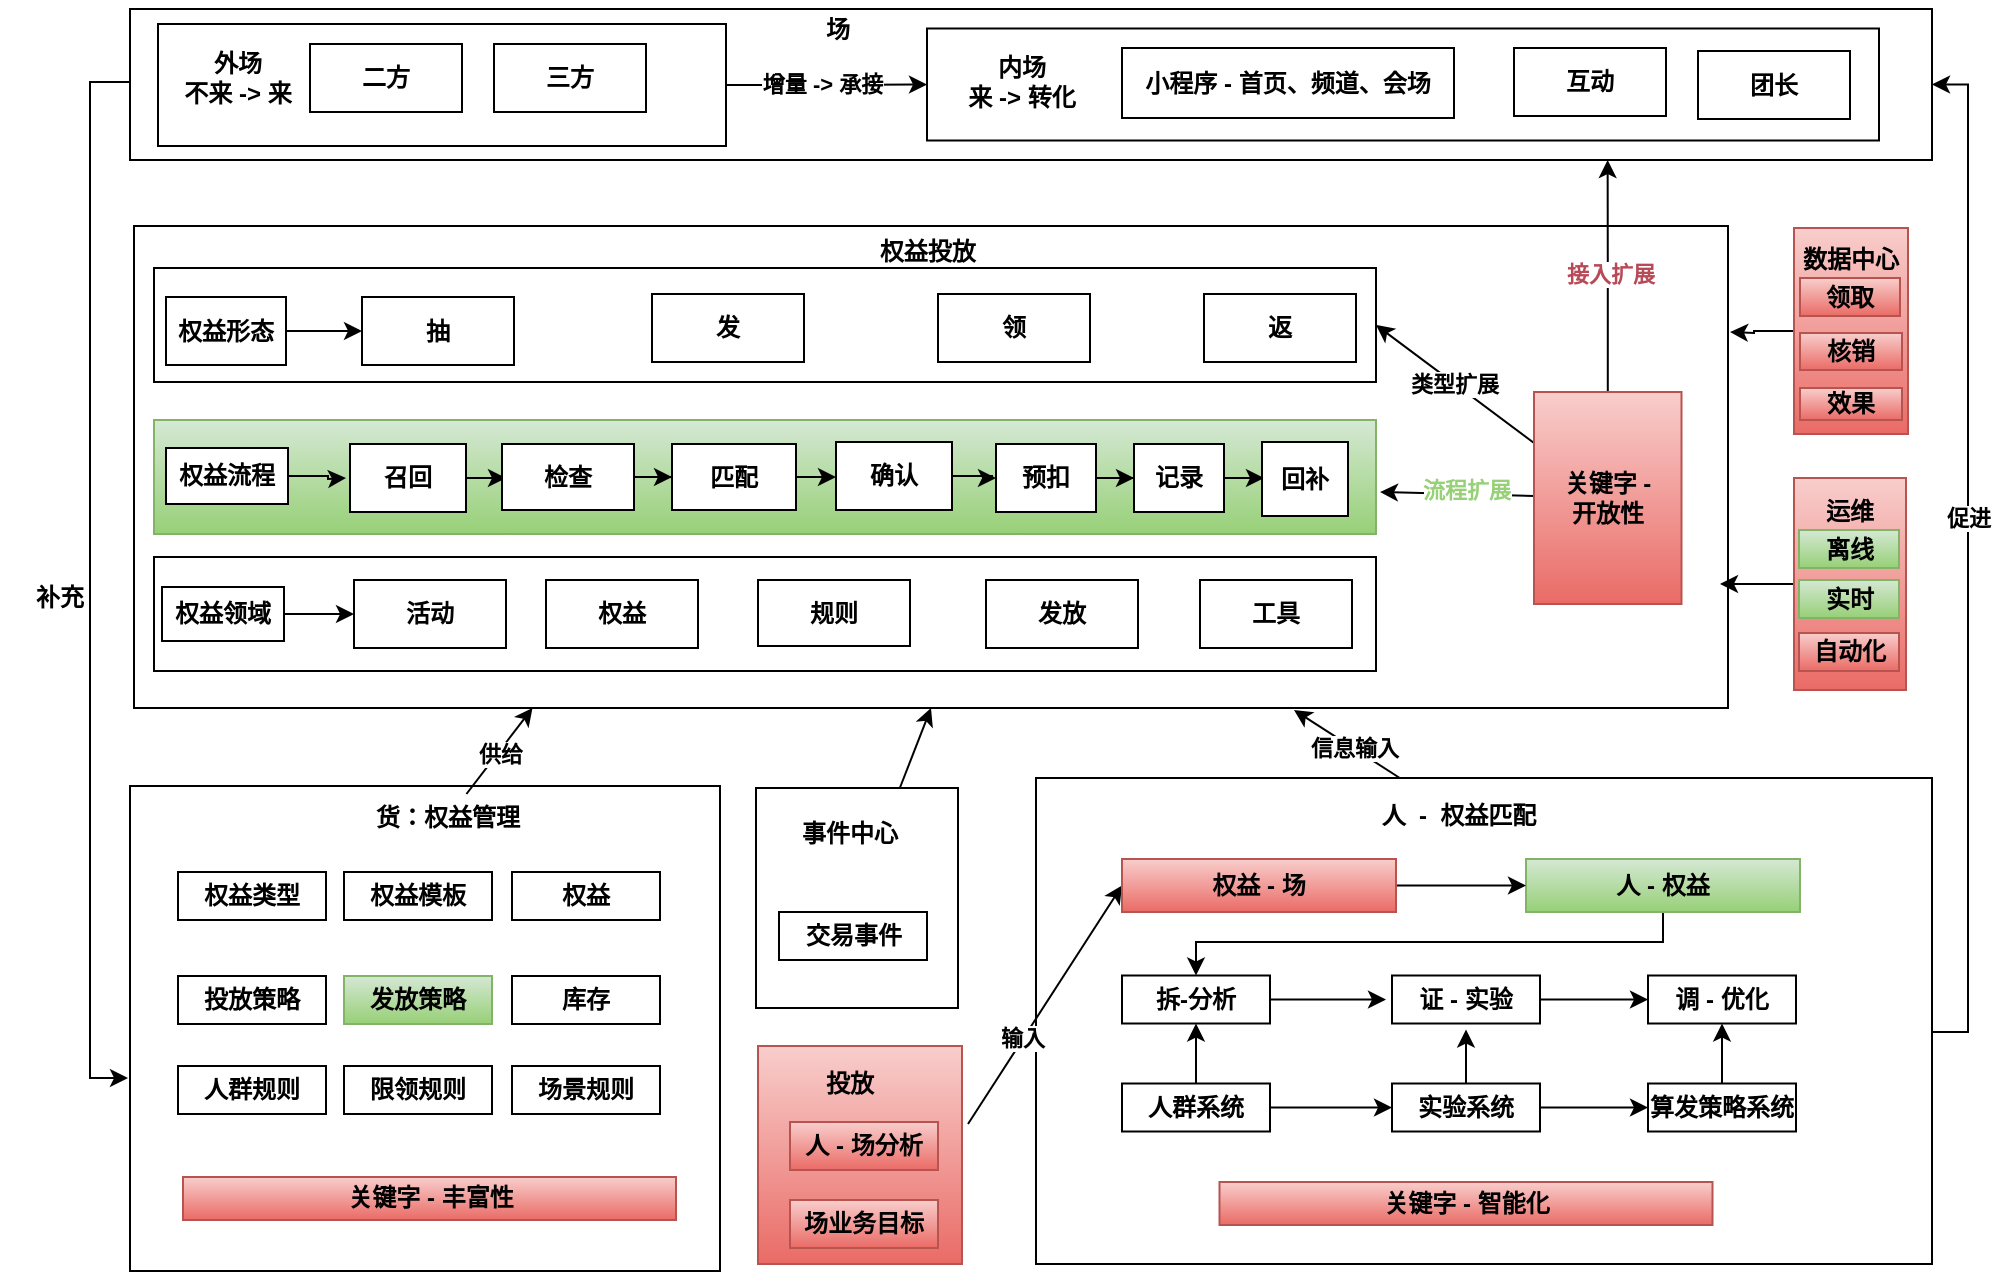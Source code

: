 <mxfile version="21.3.0" type="github" pages="3">
  <diagram name="第 1 页" id="Gara6Eefkx1G8ZgkLCB0">
    <mxGraphModel dx="1482" dy="710" grid="0" gridSize="10" guides="1" tooltips="1" connect="1" arrows="1" fold="1" page="1" pageScale="1" pageWidth="1169" pageHeight="1654" math="0" shadow="0">
      <root>
        <mxCell id="0" />
        <mxCell id="1" parent="0" />
        <mxCell id="Y0EksiwexTorMI2MB5jG-3" value="权益投放&amp;nbsp;&lt;br&gt;&lt;br&gt;&lt;br&gt;&lt;br&gt;&lt;br&gt;&lt;br&gt;&lt;br&gt;&lt;br&gt;&lt;br&gt;&lt;br&gt;&lt;br&gt;&lt;br&gt;&lt;br&gt;&lt;br&gt;&lt;br&gt;&lt;br&gt;" style="rounded=0;whiteSpace=wrap;html=1;fontStyle=1" parent="1" vertex="1">
          <mxGeometry x="137" y="157" width="797" height="241" as="geometry" />
        </mxCell>
        <mxCell id="Y0EksiwexTorMI2MB5jG-69" style="edgeStyle=orthogonalEdgeStyle;rounded=0;orthogonalLoop=1;jettySize=auto;html=1;fontStyle=1" parent="1" source="Y0EksiwexTorMI2MB5jG-4" edge="1">
          <mxGeometry relative="1" as="geometry">
            <mxPoint x="134" y="583" as="targetPoint" />
            <Array as="points">
              <mxPoint x="115" y="85" />
              <mxPoint x="115" y="583" />
            </Array>
          </mxGeometry>
        </mxCell>
        <mxCell id="Y0EksiwexTorMI2MB5jG-4" value="" style="rounded=0;whiteSpace=wrap;html=1;fontStyle=1" parent="1" vertex="1">
          <mxGeometry x="135" y="48.5" width="901" height="75.5" as="geometry" />
        </mxCell>
        <mxCell id="Y0EksiwexTorMI2MB5jG-64" style="edgeStyle=orthogonalEdgeStyle;rounded=0;orthogonalLoop=1;jettySize=auto;html=1;entryX=0;entryY=0.5;entryDx=0;entryDy=0;fontStyle=1" parent="1" source="Y0EksiwexTorMI2MB5jG-54" target="Y0EksiwexTorMI2MB5jG-60" edge="1">
          <mxGeometry relative="1" as="geometry" />
        </mxCell>
        <mxCell id="Y0EksiwexTorMI2MB5jG-67" value="增量 -&amp;gt; 承接" style="edgeLabel;html=1;align=center;verticalAlign=middle;resizable=0;points=[];fontStyle=1" parent="Y0EksiwexTorMI2MB5jG-64" vertex="1" connectable="0">
          <mxGeometry x="-0.05" y="1" relative="1" as="geometry">
            <mxPoint as="offset" />
          </mxGeometry>
        </mxCell>
        <mxCell id="Y0EksiwexTorMI2MB5jG-54" value="" style="rounded=0;whiteSpace=wrap;html=1;fontStyle=1" parent="1" vertex="1">
          <mxGeometry x="149" y="56" width="284" height="61" as="geometry" />
        </mxCell>
        <mxCell id="Y0EksiwexTorMI2MB5jG-56" value="三方" style="rounded=0;whiteSpace=wrap;html=1;fontStyle=1" parent="1" vertex="1">
          <mxGeometry x="317" y="66" width="76" height="34" as="geometry" />
        </mxCell>
        <mxCell id="Y0EksiwexTorMI2MB5jG-57" value="二方" style="rounded=0;whiteSpace=wrap;html=1;fontStyle=1" parent="1" vertex="1">
          <mxGeometry x="225" y="66" width="76" height="34" as="geometry" />
        </mxCell>
        <mxCell id="Y0EksiwexTorMI2MB5jG-58" value="外场&lt;br&gt;不来 -&amp;gt; 来" style="text;html=1;strokeColor=none;fillColor=none;align=center;verticalAlign=middle;whiteSpace=wrap;rounded=0;fontStyle=1" parent="1" vertex="1">
          <mxGeometry x="159" y="68" width="60" height="30" as="geometry" />
        </mxCell>
        <mxCell id="Y0EksiwexTorMI2MB5jG-60" value="" style="rounded=0;whiteSpace=wrap;html=1;fontStyle=1" parent="1" vertex="1">
          <mxGeometry x="533.5" y="58.25" width="476" height="56" as="geometry" />
        </mxCell>
        <mxCell id="Y0EksiwexTorMI2MB5jG-46" value="小程序 - 首页、频道、会场" style="rounded=0;whiteSpace=wrap;html=1;fontStyle=1" parent="1" vertex="1">
          <mxGeometry x="631" y="68" width="166" height="35" as="geometry" />
        </mxCell>
        <mxCell id="Y0EksiwexTorMI2MB5jG-51" value="团长" style="rounded=0;whiteSpace=wrap;html=1;fontStyle=1" parent="1" vertex="1">
          <mxGeometry x="919" y="69.5" width="76" height="34" as="geometry" />
        </mxCell>
        <mxCell id="Y0EksiwexTorMI2MB5jG-62" value="内场&lt;br&gt;来 -&amp;gt; 转化" style="text;html=1;strokeColor=none;fillColor=none;align=center;verticalAlign=middle;whiteSpace=wrap;rounded=0;fontStyle=1" parent="1" vertex="1">
          <mxGeometry x="551" y="69.5" width="60" height="30" as="geometry" />
        </mxCell>
        <mxCell id="Y0EksiwexTorMI2MB5jG-71" value="场" style="text;html=1;strokeColor=none;fillColor=none;align=center;verticalAlign=middle;whiteSpace=wrap;rounded=0;fontStyle=1" parent="1" vertex="1">
          <mxGeometry x="459" y="44" width="60" height="30" as="geometry" />
        </mxCell>
        <mxCell id="Y0EksiwexTorMI2MB5jG-110" style="rounded=0;orthogonalLoop=1;jettySize=auto;html=1;fontStyle=1" parent="1" source="Y0EksiwexTorMI2MB5jG-95" edge="1">
          <mxGeometry relative="1" as="geometry">
            <mxPoint x="760" y="290" as="targetPoint" />
          </mxGeometry>
        </mxCell>
        <mxCell id="Y0EksiwexTorMI2MB5jG-112" value="&lt;font color=&quot;#97d077&quot;&gt;流程扩展&lt;/font&gt;" style="edgeLabel;html=1;align=center;verticalAlign=middle;resizable=0;points=[];fontStyle=1;fontColor=#f03333;" parent="Y0EksiwexTorMI2MB5jG-110" vertex="1" connectable="0">
          <mxGeometry x="-0.117" y="-2" relative="1" as="geometry">
            <mxPoint as="offset" />
          </mxGeometry>
        </mxCell>
        <mxCell id="Y0EksiwexTorMI2MB5jG-111" value="类型扩展" style="rounded=0;orthogonalLoop=1;jettySize=auto;html=1;entryX=1;entryY=0.5;entryDx=0;entryDy=0;fontStyle=1" parent="1" source="Y0EksiwexTorMI2MB5jG-95" target="Y0EksiwexTorMI2MB5jG-105" edge="1">
          <mxGeometry relative="1" as="geometry" />
        </mxCell>
        <mxCell id="Y0EksiwexTorMI2MB5jG-196" style="edgeStyle=orthogonalEdgeStyle;rounded=0;orthogonalLoop=1;jettySize=auto;html=1;entryX=0.82;entryY=1;entryDx=0;entryDy=0;entryPerimeter=0;fontStyle=1" parent="1" source="Y0EksiwexTorMI2MB5jG-95" target="Y0EksiwexTorMI2MB5jG-4" edge="1">
          <mxGeometry relative="1" as="geometry">
            <mxPoint x="885" y="122" as="targetPoint" />
          </mxGeometry>
        </mxCell>
        <mxCell id="Y0EksiwexTorMI2MB5jG-197" value="&lt;font color=&quot;#b84a58&quot;&gt;接入扩展&lt;/font&gt;" style="edgeLabel;html=1;align=center;verticalAlign=middle;resizable=0;points=[];fontStyle=1" parent="Y0EksiwexTorMI2MB5jG-196" vertex="1" connectable="0">
          <mxGeometry x="-0.002" y="-1" relative="1" as="geometry">
            <mxPoint y="-1" as="offset" />
          </mxGeometry>
        </mxCell>
        <mxCell id="Y0EksiwexTorMI2MB5jG-95" value="关键字 - &lt;br&gt;开放性" style="rounded=0;whiteSpace=wrap;html=1;fillColor=#f8cecc;strokeColor=#b85450;gradientColor=#ea6b66;fontStyle=1" parent="1" vertex="1">
          <mxGeometry x="837" y="240" width="73.75" height="106" as="geometry" />
        </mxCell>
        <mxCell id="Y0EksiwexTorMI2MB5jG-105" value="" style="rounded=0;whiteSpace=wrap;html=1;fontStyle=1" parent="1" vertex="1">
          <mxGeometry x="147" y="178" width="611" height="57" as="geometry" />
        </mxCell>
        <mxCell id="Y0EksiwexTorMI2MB5jG-27" value="抽" style="rounded=0;whiteSpace=wrap;html=1;fontStyle=1" parent="1" vertex="1">
          <mxGeometry x="251" y="192.5" width="76" height="34" as="geometry" />
        </mxCell>
        <mxCell id="Y0EksiwexTorMI2MB5jG-29" value="发" style="rounded=0;whiteSpace=wrap;html=1;fontStyle=1" parent="1" vertex="1">
          <mxGeometry x="396" y="191" width="76" height="34" as="geometry" />
        </mxCell>
        <mxCell id="Y0EksiwexTorMI2MB5jG-30" value="领" style="rounded=0;whiteSpace=wrap;html=1;fontStyle=1" parent="1" vertex="1">
          <mxGeometry x="539" y="191" width="76" height="34" as="geometry" />
        </mxCell>
        <mxCell id="Y0EksiwexTorMI2MB5jG-31" value="返" style="rounded=0;whiteSpace=wrap;html=1;fontStyle=1" parent="1" vertex="1">
          <mxGeometry x="672" y="191" width="76" height="34" as="geometry" />
        </mxCell>
        <mxCell id="Y0EksiwexTorMI2MB5jG-92" value="" style="edgeStyle=orthogonalEdgeStyle;rounded=0;orthogonalLoop=1;jettySize=auto;html=1;fontStyle=1" parent="1" source="Y0EksiwexTorMI2MB5jG-73" target="Y0EksiwexTorMI2MB5jG-27" edge="1">
          <mxGeometry relative="1" as="geometry" />
        </mxCell>
        <mxCell id="Y0EksiwexTorMI2MB5jG-73" value="权益形态" style="rounded=0;whiteSpace=wrap;html=1;fontStyle=1" parent="1" vertex="1">
          <mxGeometry x="153" y="192.5" width="60" height="34" as="geometry" />
        </mxCell>
        <mxCell id="Y0EksiwexTorMI2MB5jG-89" style="edgeStyle=orthogonalEdgeStyle;rounded=0;orthogonalLoop=1;jettySize=auto;html=1;exitX=0.5;exitY=1;exitDx=0;exitDy=0;fontStyle=1" parent="1" source="Y0EksiwexTorMI2MB5jG-27" target="Y0EksiwexTorMI2MB5jG-27" edge="1">
          <mxGeometry relative="1" as="geometry" />
        </mxCell>
        <mxCell id="Y0EksiwexTorMI2MB5jG-106" value="" style="rounded=0;whiteSpace=wrap;html=1;fillColor=#d5e8d4;gradientColor=#97d077;strokeColor=#82b366;fontStyle=1" parent="1" vertex="1">
          <mxGeometry x="147" y="254" width="611" height="57" as="geometry" />
        </mxCell>
        <mxCell id="Y0EksiwexTorMI2MB5jG-82" value="" style="edgeStyle=orthogonalEdgeStyle;rounded=0;orthogonalLoop=1;jettySize=auto;html=1;fontStyle=1" parent="1" source="Y0EksiwexTorMI2MB5jG-37" target="Y0EksiwexTorMI2MB5jG-38" edge="1">
          <mxGeometry relative="1" as="geometry" />
        </mxCell>
        <mxCell id="Y0EksiwexTorMI2MB5jG-37" value="召回" style="rounded=0;whiteSpace=wrap;html=1;fontStyle=1" parent="1" vertex="1">
          <mxGeometry x="245" y="266" width="58" height="34" as="geometry" />
        </mxCell>
        <mxCell id="Y0EksiwexTorMI2MB5jG-83" value="" style="edgeStyle=orthogonalEdgeStyle;rounded=0;orthogonalLoop=1;jettySize=auto;html=1;fontStyle=1" parent="1" source="Y0EksiwexTorMI2MB5jG-38" target="Y0EksiwexTorMI2MB5jG-39" edge="1">
          <mxGeometry relative="1" as="geometry" />
        </mxCell>
        <mxCell id="Y0EksiwexTorMI2MB5jG-38" value="检查" style="rounded=0;whiteSpace=wrap;html=1;fontStyle=1" parent="1" vertex="1">
          <mxGeometry x="321" y="266" width="66" height="33" as="geometry" />
        </mxCell>
        <mxCell id="Y0EksiwexTorMI2MB5jG-84" value="" style="edgeStyle=orthogonalEdgeStyle;rounded=0;orthogonalLoop=1;jettySize=auto;html=1;fontStyle=1" parent="1" source="Y0EksiwexTorMI2MB5jG-39" target="Y0EksiwexTorMI2MB5jG-40" edge="1">
          <mxGeometry relative="1" as="geometry" />
        </mxCell>
        <mxCell id="Y0EksiwexTorMI2MB5jG-39" value="匹配" style="rounded=0;whiteSpace=wrap;html=1;fontStyle=1" parent="1" vertex="1">
          <mxGeometry x="406" y="266" width="62" height="33" as="geometry" />
        </mxCell>
        <mxCell id="Y0EksiwexTorMI2MB5jG-85" value="" style="edgeStyle=orthogonalEdgeStyle;rounded=0;orthogonalLoop=1;jettySize=auto;html=1;fontStyle=1" parent="1" source="Y0EksiwexTorMI2MB5jG-40" target="Y0EksiwexTorMI2MB5jG-41" edge="1">
          <mxGeometry relative="1" as="geometry" />
        </mxCell>
        <mxCell id="Y0EksiwexTorMI2MB5jG-40" value="确认" style="rounded=0;whiteSpace=wrap;html=1;fontStyle=1" parent="1" vertex="1">
          <mxGeometry x="488" y="265" width="58" height="34" as="geometry" />
        </mxCell>
        <mxCell id="Y0EksiwexTorMI2MB5jG-86" value="" style="edgeStyle=orthogonalEdgeStyle;rounded=0;orthogonalLoop=1;jettySize=auto;html=1;fontStyle=1" parent="1" source="Y0EksiwexTorMI2MB5jG-41" target="Y0EksiwexTorMI2MB5jG-42" edge="1">
          <mxGeometry relative="1" as="geometry" />
        </mxCell>
        <mxCell id="Y0EksiwexTorMI2MB5jG-41" value="预扣" style="rounded=0;whiteSpace=wrap;html=1;fontStyle=1" parent="1" vertex="1">
          <mxGeometry x="568" y="266" width="50" height="34" as="geometry" />
        </mxCell>
        <mxCell id="Y0EksiwexTorMI2MB5jG-87" value="" style="edgeStyle=orthogonalEdgeStyle;rounded=0;orthogonalLoop=1;jettySize=auto;html=1;fontStyle=1" parent="1" source="Y0EksiwexTorMI2MB5jG-42" target="Y0EksiwexTorMI2MB5jG-43" edge="1">
          <mxGeometry relative="1" as="geometry" />
        </mxCell>
        <mxCell id="Y0EksiwexTorMI2MB5jG-42" value="记录" style="rounded=0;whiteSpace=wrap;html=1;fontStyle=1" parent="1" vertex="1">
          <mxGeometry x="637" y="266" width="45" height="34" as="geometry" />
        </mxCell>
        <mxCell id="Y0EksiwexTorMI2MB5jG-43" value="回补" style="rounded=0;whiteSpace=wrap;html=1;fontStyle=1" parent="1" vertex="1">
          <mxGeometry x="701" y="265" width="43" height="37" as="geometry" />
        </mxCell>
        <mxCell id="Y0EksiwexTorMI2MB5jG-70" value="补充" style="text;html=1;strokeColor=none;fillColor=none;align=center;verticalAlign=middle;whiteSpace=wrap;rounded=0;fontStyle=1" parent="1" vertex="1">
          <mxGeometry x="70" y="328" width="60" height="30" as="geometry" />
        </mxCell>
        <mxCell id="Y0EksiwexTorMI2MB5jG-108" value="" style="edgeStyle=orthogonalEdgeStyle;rounded=0;orthogonalLoop=1;jettySize=auto;html=1;fontStyle=1" parent="1" source="Y0EksiwexTorMI2MB5jG-76" edge="1">
          <mxGeometry relative="1" as="geometry">
            <mxPoint x="243" y="283" as="targetPoint" />
          </mxGeometry>
        </mxCell>
        <mxCell id="Y0EksiwexTorMI2MB5jG-76" value="权益流程" style="rounded=0;whiteSpace=wrap;html=1;fontStyle=1" parent="1" vertex="1">
          <mxGeometry x="153" y="268" width="61" height="28" as="geometry" />
        </mxCell>
        <mxCell id="Y0EksiwexTorMI2MB5jG-88" style="edgeStyle=orthogonalEdgeStyle;rounded=0;orthogonalLoop=1;jettySize=auto;html=1;exitX=0.5;exitY=1;exitDx=0;exitDy=0;fontStyle=1" parent="1" edge="1">
          <mxGeometry relative="1" as="geometry">
            <mxPoint x="595" y="308" as="sourcePoint" />
            <mxPoint x="595" y="308" as="targetPoint" />
          </mxGeometry>
        </mxCell>
        <mxCell id="Y0EksiwexTorMI2MB5jG-109" value="" style="rounded=0;whiteSpace=wrap;html=1;fontStyle=1" parent="1" vertex="1">
          <mxGeometry x="147" y="322.5" width="611" height="57" as="geometry" />
        </mxCell>
        <mxCell id="Y0EksiwexTorMI2MB5jG-32" value="规则" style="rounded=0;whiteSpace=wrap;html=1;fontStyle=1" parent="1" vertex="1">
          <mxGeometry x="449" y="334" width="76" height="33" as="geometry" />
        </mxCell>
        <mxCell id="Y0EksiwexTorMI2MB5jG-33" value="发放" style="rounded=0;whiteSpace=wrap;html=1;fontStyle=1" parent="1" vertex="1">
          <mxGeometry x="563" y="334" width="76" height="34" as="geometry" />
        </mxCell>
        <mxCell id="Y0EksiwexTorMI2MB5jG-34" value="活动" style="rounded=0;whiteSpace=wrap;html=1;fontStyle=1" parent="1" vertex="1">
          <mxGeometry x="247" y="334" width="76" height="34" as="geometry" />
        </mxCell>
        <mxCell id="Y0EksiwexTorMI2MB5jG-35" value="工具" style="rounded=0;whiteSpace=wrap;html=1;fontStyle=1" parent="1" vertex="1">
          <mxGeometry x="670" y="334" width="76" height="34" as="geometry" />
        </mxCell>
        <mxCell id="Y0EksiwexTorMI2MB5jG-36" value="权益" style="rounded=0;whiteSpace=wrap;html=1;fontStyle=1" parent="1" vertex="1">
          <mxGeometry x="343" y="334" width="76" height="34" as="geometry" />
        </mxCell>
        <mxCell id="Y0EksiwexTorMI2MB5jG-80" value="" style="edgeStyle=orthogonalEdgeStyle;rounded=0;orthogonalLoop=1;jettySize=auto;html=1;fontStyle=1" parent="1" source="Y0EksiwexTorMI2MB5jG-75" target="Y0EksiwexTorMI2MB5jG-34" edge="1">
          <mxGeometry relative="1" as="geometry" />
        </mxCell>
        <mxCell id="Y0EksiwexTorMI2MB5jG-75" value="权益领域" style="rounded=0;whiteSpace=wrap;html=1;fontStyle=1" parent="1" vertex="1">
          <mxGeometry x="151" y="337.5" width="61" height="27" as="geometry" />
        </mxCell>
        <mxCell id="Y0EksiwexTorMI2MB5jG-142" value="" style="edgeStyle=orthogonalEdgeStyle;rounded=0;orthogonalLoop=1;jettySize=auto;html=1;fontStyle=1" parent="1" source="Y0EksiwexTorMI2MB5jG-129" edge="1">
          <mxGeometry relative="1" as="geometry">
            <mxPoint x="935" y="210" as="targetPoint" />
          </mxGeometry>
        </mxCell>
        <mxCell id="Y0EksiwexTorMI2MB5jG-129" value="数据中心&lt;br&gt;&lt;br&gt;&lt;br&gt;&lt;br&gt;&lt;br&gt;&lt;br&gt;" style="rounded=0;whiteSpace=wrap;html=1;fillColor=#f8cecc;gradientColor=#ea6b66;strokeColor=#b85450;fontStyle=1" parent="1" vertex="1">
          <mxGeometry x="967" y="158" width="57" height="103" as="geometry" />
        </mxCell>
        <mxCell id="Y0EksiwexTorMI2MB5jG-143" value="" style="edgeStyle=orthogonalEdgeStyle;rounded=0;orthogonalLoop=1;jettySize=auto;html=1;fontStyle=1" parent="1" source="Y0EksiwexTorMI2MB5jG-131" edge="1">
          <mxGeometry relative="1" as="geometry">
            <mxPoint x="930" y="336" as="targetPoint" />
          </mxGeometry>
        </mxCell>
        <mxCell id="Y0EksiwexTorMI2MB5jG-131" value="运维&lt;br&gt;&lt;br&gt;&lt;br&gt;&lt;br&gt;&lt;br&gt;&lt;br&gt;" style="rounded=0;whiteSpace=wrap;html=1;fillColor=#f8cecc;gradientColor=#ea6b66;strokeColor=#b85450;fontStyle=1" parent="1" vertex="1">
          <mxGeometry x="967" y="283" width="56" height="106" as="geometry" />
        </mxCell>
        <mxCell id="Y0EksiwexTorMI2MB5jG-134" value="领取" style="rounded=0;whiteSpace=wrap;html=1;fillColor=#f8cecc;gradientColor=#ea6b66;strokeColor=#b85450;fontStyle=1" parent="1" vertex="1">
          <mxGeometry x="970" y="183" width="50" height="19" as="geometry" />
        </mxCell>
        <mxCell id="Y0EksiwexTorMI2MB5jG-135" value="核销" style="rounded=0;whiteSpace=wrap;html=1;fillColor=#f8cecc;gradientColor=#ea6b66;strokeColor=#b85450;fontStyle=1" parent="1" vertex="1">
          <mxGeometry x="970" y="210.5" width="51" height="18.5" as="geometry" />
        </mxCell>
        <mxCell id="Y0EksiwexTorMI2MB5jG-136" value="效果" style="rounded=0;whiteSpace=wrap;html=1;fillColor=#f8cecc;gradientColor=#ea6b66;strokeColor=#b85450;fontStyle=1" parent="1" vertex="1">
          <mxGeometry x="970" y="238" width="51" height="16" as="geometry" />
        </mxCell>
        <mxCell id="Y0EksiwexTorMI2MB5jG-138" value="离线" style="rounded=0;whiteSpace=wrap;html=1;fillColor=#d5e8d4;gradientColor=#97d077;strokeColor=#82b366;fontStyle=1" parent="1" vertex="1">
          <mxGeometry x="969.5" y="309" width="50" height="19" as="geometry" />
        </mxCell>
        <mxCell id="Y0EksiwexTorMI2MB5jG-140" value="实时" style="rounded=0;whiteSpace=wrap;html=1;fillColor=#d5e8d4;gradientColor=#97d077;strokeColor=#82b366;fontStyle=1" parent="1" vertex="1">
          <mxGeometry x="969.5" y="334" width="50" height="19" as="geometry" />
        </mxCell>
        <mxCell id="Y0EksiwexTorMI2MB5jG-141" value="自动化" style="rounded=0;whiteSpace=wrap;html=1;fillColor=#f8cecc;gradientColor=#ea6b66;strokeColor=#b85450;fontStyle=1" parent="1" vertex="1">
          <mxGeometry x="969.5" y="360.5" width="50" height="19" as="geometry" />
        </mxCell>
        <mxCell id="Y0EksiwexTorMI2MB5jG-146" value="互动" style="rounded=0;whiteSpace=wrap;html=1;fontStyle=1" parent="1" vertex="1">
          <mxGeometry x="827" y="68" width="76" height="34" as="geometry" />
        </mxCell>
        <mxCell id="Y0EksiwexTorMI2MB5jG-180" value="" style="rounded=0;orthogonalLoop=1;jettySize=auto;html=1;fontStyle=1" parent="1" edge="1">
          <mxGeometry relative="1" as="geometry">
            <mxPoint x="773" y="435" as="sourcePoint" />
            <mxPoint x="717" y="399" as="targetPoint" />
          </mxGeometry>
        </mxCell>
        <mxCell id="Y0EksiwexTorMI2MB5jG-181" value="信息输入" style="edgeLabel;html=1;align=center;verticalAlign=middle;resizable=0;points=[];fontStyle=1" parent="Y0EksiwexTorMI2MB5jG-180" vertex="1" connectable="0">
          <mxGeometry x="-0.062" relative="1" as="geometry">
            <mxPoint as="offset" />
          </mxGeometry>
        </mxCell>
        <mxCell id="Y0EksiwexTorMI2MB5jG-194" style="edgeStyle=orthogonalEdgeStyle;rounded=0;orthogonalLoop=1;jettySize=auto;html=1;entryX=1;entryY=0.5;entryDx=0;entryDy=0;exitX=1;exitY=0.5;exitDx=0;exitDy=0;fontStyle=1" parent="1" source="Y0EksiwexTorMI2MB5jG-147" target="Y0EksiwexTorMI2MB5jG-4" edge="1">
          <mxGeometry relative="1" as="geometry">
            <Array as="points">
              <mxPoint x="1054" y="560" />
              <mxPoint x="1054" y="86" />
            </Array>
          </mxGeometry>
        </mxCell>
        <mxCell id="Y0EksiwexTorMI2MB5jG-195" value="促进" style="edgeLabel;html=1;align=center;verticalAlign=middle;resizable=0;points=[];fontStyle=1" parent="Y0EksiwexTorMI2MB5jG-194" vertex="1" connectable="0">
          <mxGeometry x="0.088" relative="1" as="geometry">
            <mxPoint as="offset" />
          </mxGeometry>
        </mxCell>
        <mxCell id="Y0EksiwexTorMI2MB5jG-147" value="" style="rounded=0;whiteSpace=wrap;html=1;fontStyle=1" parent="1" vertex="1">
          <mxGeometry x="588" y="433" width="448" height="243" as="geometry" />
        </mxCell>
        <mxCell id="Y0EksiwexTorMI2MB5jG-150" value="" style="rounded=0;whiteSpace=wrap;html=1;fontStyle=1" parent="1" vertex="1">
          <mxGeometry x="135" y="437" width="295" height="242.5" as="geometry" />
        </mxCell>
        <mxCell id="Y0EksiwexTorMI2MB5jG-5" value="权益类型" style="rounded=0;whiteSpace=wrap;html=1;fontStyle=1" parent="1" vertex="1">
          <mxGeometry x="159" y="480" width="74" height="24" as="geometry" />
        </mxCell>
        <mxCell id="Y0EksiwexTorMI2MB5jG-6" value="权益模板" style="rounded=0;whiteSpace=wrap;html=1;fontStyle=1" parent="1" vertex="1">
          <mxGeometry x="242" y="480" width="74" height="24" as="geometry" />
        </mxCell>
        <mxCell id="Y0EksiwexTorMI2MB5jG-8" value="权益" style="rounded=0;whiteSpace=wrap;html=1;fontStyle=1" parent="1" vertex="1">
          <mxGeometry x="326" y="480" width="74" height="24" as="geometry" />
        </mxCell>
        <mxCell id="Y0EksiwexTorMI2MB5jG-9" value="投放策略" style="rounded=0;whiteSpace=wrap;html=1;fontStyle=1" parent="1" vertex="1">
          <mxGeometry x="159" y="532" width="74" height="24" as="geometry" />
        </mxCell>
        <mxCell id="Y0EksiwexTorMI2MB5jG-10" value="发放策略" style="rounded=0;whiteSpace=wrap;html=1;fillColor=#d5e8d4;gradientColor=#97d077;strokeColor=#82b366;fontStyle=1" parent="1" vertex="1">
          <mxGeometry x="242" y="532" width="74" height="24" as="geometry" />
        </mxCell>
        <mxCell id="Y0EksiwexTorMI2MB5jG-12" value="库存" style="rounded=0;whiteSpace=wrap;html=1;fontStyle=1" parent="1" vertex="1">
          <mxGeometry x="326" y="532" width="74" height="24" as="geometry" />
        </mxCell>
        <mxCell id="Y0EksiwexTorMI2MB5jG-14" value="人群规则" style="rounded=0;whiteSpace=wrap;html=1;fontStyle=1" parent="1" vertex="1">
          <mxGeometry x="159" y="577" width="74" height="24" as="geometry" />
        </mxCell>
        <mxCell id="Y0EksiwexTorMI2MB5jG-15" value="限领规则" style="rounded=0;whiteSpace=wrap;html=1;fontStyle=1" parent="1" vertex="1">
          <mxGeometry x="242" y="577" width="74" height="24" as="geometry" />
        </mxCell>
        <mxCell id="Y0EksiwexTorMI2MB5jG-16" value="场景规则" style="rounded=0;whiteSpace=wrap;html=1;fontStyle=1" parent="1" vertex="1">
          <mxGeometry x="326" y="577" width="74" height="24" as="geometry" />
        </mxCell>
        <mxCell id="Y0EksiwexTorMI2MB5jG-155" value="" style="rounded=0;orthogonalLoop=1;jettySize=auto;html=1;entryX=0.25;entryY=1;entryDx=0;entryDy=0;fontStyle=1" parent="1" source="Y0EksiwexTorMI2MB5jG-151" target="Y0EksiwexTorMI2MB5jG-3" edge="1">
          <mxGeometry relative="1" as="geometry" />
        </mxCell>
        <mxCell id="Y0EksiwexTorMI2MB5jG-156" value="供给" style="edgeLabel;html=1;align=center;verticalAlign=middle;resizable=0;points=[];fontStyle=1" parent="Y0EksiwexTorMI2MB5jG-155" vertex="1" connectable="0">
          <mxGeometry x="-0.036" y="-1" relative="1" as="geometry">
            <mxPoint as="offset" />
          </mxGeometry>
        </mxCell>
        <mxCell id="Y0EksiwexTorMI2MB5jG-151" value="货：权益管理" style="text;html=1;strokeColor=none;fillColor=none;align=center;verticalAlign=middle;whiteSpace=wrap;rounded=0;fontStyle=1" parent="1" vertex="1">
          <mxGeometry x="251" y="441" width="86" height="24" as="geometry" />
        </mxCell>
        <mxCell id="Y0EksiwexTorMI2MB5jG-153" value="关键字 - 丰富性" style="rounded=0;whiteSpace=wrap;html=1;fillColor=#f8cecc;strokeColor=#b85450;gradientColor=#ea6b66;fontStyle=1" parent="1" vertex="1">
          <mxGeometry x="161.5" y="632.5" width="246.5" height="21.5" as="geometry" />
        </mxCell>
        <mxCell id="Y0EksiwexTorMI2MB5jG-198" style="rounded=0;orthogonalLoop=1;jettySize=auto;html=1;entryX=0.5;entryY=1;entryDx=0;entryDy=0;fontStyle=1" parent="1" source="Y0EksiwexTorMI2MB5jG-158" target="Y0EksiwexTorMI2MB5jG-3" edge="1">
          <mxGeometry relative="1" as="geometry" />
        </mxCell>
        <mxCell id="Y0EksiwexTorMI2MB5jG-158" value="" style="rounded=0;whiteSpace=wrap;html=1;fontStyle=1" parent="1" vertex="1">
          <mxGeometry x="448" y="438" width="101" height="110" as="geometry" />
        </mxCell>
        <mxCell id="Y0EksiwexTorMI2MB5jG-160" value="事件中心" style="text;html=1;strokeColor=none;fillColor=none;align=center;verticalAlign=middle;whiteSpace=wrap;rounded=0;fontStyle=1" parent="1" vertex="1">
          <mxGeometry x="465" y="445.5" width="60" height="30" as="geometry" />
        </mxCell>
        <mxCell id="Y0EksiwexTorMI2MB5jG-161" value="交易事件" style="rounded=0;whiteSpace=wrap;html=1;fontStyle=1" parent="1" vertex="1">
          <mxGeometry x="459.5" y="500" width="74" height="24" as="geometry" />
        </mxCell>
        <mxCell id="Y0EksiwexTorMI2MB5jG-203" style="rounded=0;orthogonalLoop=1;jettySize=auto;html=1;entryX=0;entryY=0.5;entryDx=0;entryDy=0;fontStyle=1" parent="1" target="Y0EksiwexTorMI2MB5jG-189" edge="1">
          <mxGeometry relative="1" as="geometry">
            <mxPoint x="554" y="606" as="sourcePoint" />
          </mxGeometry>
        </mxCell>
        <mxCell id="Y0EksiwexTorMI2MB5jG-204" value="输入" style="edgeLabel;html=1;align=center;verticalAlign=middle;resizable=0;points=[];fontStyle=1" parent="Y0EksiwexTorMI2MB5jG-203" vertex="1" connectable="0">
          <mxGeometry x="-0.29" y="1" relative="1" as="geometry">
            <mxPoint as="offset" />
          </mxGeometry>
        </mxCell>
        <mxCell id="Y0EksiwexTorMI2MB5jG-168" value="" style="rounded=0;whiteSpace=wrap;html=1;fontStyle=1;fillColor=#f8cecc;gradientColor=#ea6b66;strokeColor=#b85450;" parent="1" vertex="1">
          <mxGeometry x="449" y="567" width="102" height="109" as="geometry" />
        </mxCell>
        <mxCell id="Y0EksiwexTorMI2MB5jG-176" value="投放" style="text;html=1;strokeColor=none;fillColor=none;align=center;verticalAlign=middle;whiteSpace=wrap;rounded=0;fontStyle=1" parent="1" vertex="1">
          <mxGeometry x="465" y="571" width="60" height="30" as="geometry" />
        </mxCell>
        <mxCell id="Y0EksiwexTorMI2MB5jG-207" style="edgeStyle=orthogonalEdgeStyle;rounded=0;orthogonalLoop=1;jettySize=auto;html=1;entryX=0.5;entryY=0;entryDx=0;entryDy=0;fontStyle=1" parent="1" source="Y0EksiwexTorMI2MB5jG-188" target="Y0EksiwexTorMI2MB5jG-25" edge="1">
          <mxGeometry relative="1" as="geometry">
            <Array as="points">
              <mxPoint x="902" y="515" />
              <mxPoint x="668" y="515" />
            </Array>
          </mxGeometry>
        </mxCell>
        <mxCell id="Y0EksiwexTorMI2MB5jG-188" value="人 - 权益" style="rounded=0;whiteSpace=wrap;html=1;fillColor=#d5e8d4;gradientColor=#97d077;strokeColor=#82b366;fontStyle=1" parent="1" vertex="1">
          <mxGeometry x="833" y="473.5" width="137" height="26.5" as="geometry" />
        </mxCell>
        <mxCell id="Y0EksiwexTorMI2MB5jG-167" value="" style="edgeStyle=orthogonalEdgeStyle;rounded=0;orthogonalLoop=1;jettySize=auto;html=1;fontStyle=1" parent="1" source="Y0EksiwexTorMI2MB5jG-20" target="Y0EksiwexTorMI2MB5jG-21" edge="1">
          <mxGeometry relative="1" as="geometry" />
        </mxCell>
        <mxCell id="Y0EksiwexTorMI2MB5jG-20" value="证 - 实验" style="rounded=0;whiteSpace=wrap;html=1;fontStyle=1" parent="1" vertex="1">
          <mxGeometry x="766" y="531.75" width="74" height="24" as="geometry" />
        </mxCell>
        <mxCell id="Y0EksiwexTorMI2MB5jG-21" value="调 - 优化" style="rounded=0;whiteSpace=wrap;html=1;fontStyle=1" parent="1" vertex="1">
          <mxGeometry x="894" y="531.75" width="74" height="24" as="geometry" />
        </mxCell>
        <mxCell id="Y0EksiwexTorMI2MB5jG-169" value="" style="edgeStyle=orthogonalEdgeStyle;rounded=0;orthogonalLoop=1;jettySize=auto;html=1;fontStyle=1" parent="1" source="Y0EksiwexTorMI2MB5jG-22" target="Y0EksiwexTorMI2MB5jG-23" edge="1">
          <mxGeometry relative="1" as="geometry" />
        </mxCell>
        <mxCell id="Y0EksiwexTorMI2MB5jG-171" value="" style="edgeStyle=orthogonalEdgeStyle;rounded=0;orthogonalLoop=1;jettySize=auto;html=1;fontStyle=1" parent="1" source="Y0EksiwexTorMI2MB5jG-22" target="Y0EksiwexTorMI2MB5jG-25" edge="1">
          <mxGeometry relative="1" as="geometry" />
        </mxCell>
        <mxCell id="Y0EksiwexTorMI2MB5jG-22" value="人群系统" style="rounded=0;whiteSpace=wrap;html=1;fontStyle=1" parent="1" vertex="1">
          <mxGeometry x="631" y="585.75" width="74" height="24" as="geometry" />
        </mxCell>
        <mxCell id="Y0EksiwexTorMI2MB5jG-170" value="" style="edgeStyle=orthogonalEdgeStyle;rounded=0;orthogonalLoop=1;jettySize=auto;html=1;fontStyle=1" parent="1" source="Y0EksiwexTorMI2MB5jG-23" target="Y0EksiwexTorMI2MB5jG-24" edge="1">
          <mxGeometry relative="1" as="geometry" />
        </mxCell>
        <mxCell id="Y0EksiwexTorMI2MB5jG-172" value="" style="edgeStyle=orthogonalEdgeStyle;rounded=0;orthogonalLoop=1;jettySize=auto;html=1;fontStyle=1" parent="1" source="Y0EksiwexTorMI2MB5jG-23" edge="1">
          <mxGeometry relative="1" as="geometry">
            <mxPoint x="803" y="558.75" as="targetPoint" />
          </mxGeometry>
        </mxCell>
        <mxCell id="Y0EksiwexTorMI2MB5jG-23" value="实验系统" style="rounded=0;whiteSpace=wrap;html=1;fontStyle=1" parent="1" vertex="1">
          <mxGeometry x="766" y="585.75" width="74" height="24" as="geometry" />
        </mxCell>
        <mxCell id="Y0EksiwexTorMI2MB5jG-173" value="" style="edgeStyle=orthogonalEdgeStyle;rounded=0;orthogonalLoop=1;jettySize=auto;html=1;fontStyle=1" parent="1" source="Y0EksiwexTorMI2MB5jG-24" target="Y0EksiwexTorMI2MB5jG-21" edge="1">
          <mxGeometry relative="1" as="geometry" />
        </mxCell>
        <mxCell id="Y0EksiwexTorMI2MB5jG-24" value="算发策略系统" style="rounded=0;whiteSpace=wrap;html=1;fontStyle=1" parent="1" vertex="1">
          <mxGeometry x="894" y="585.75" width="74" height="24" as="geometry" />
        </mxCell>
        <mxCell id="Y0EksiwexTorMI2MB5jG-166" value="" style="edgeStyle=orthogonalEdgeStyle;rounded=0;orthogonalLoop=1;jettySize=auto;html=1;fontStyle=1" parent="1" source="Y0EksiwexTorMI2MB5jG-25" edge="1">
          <mxGeometry relative="1" as="geometry">
            <mxPoint x="763" y="543.75" as="targetPoint" />
          </mxGeometry>
        </mxCell>
        <mxCell id="Y0EksiwexTorMI2MB5jG-25" value="拆-分析" style="rounded=0;whiteSpace=wrap;html=1;fontStyle=1" parent="1" vertex="1">
          <mxGeometry x="631" y="531.75" width="74" height="24" as="geometry" />
        </mxCell>
        <mxCell id="Y0EksiwexTorMI2MB5jG-162" value="人&amp;nbsp; -&amp;nbsp; 权益匹配" style="text;html=1;strokeColor=none;fillColor=none;align=center;verticalAlign=middle;whiteSpace=wrap;rounded=0;fontStyle=1" parent="1" vertex="1">
          <mxGeometry x="750" y="441" width="99" height="21" as="geometry" />
        </mxCell>
        <mxCell id="Y0EksiwexTorMI2MB5jG-163" value="关键字 - 智能化" style="rounded=0;whiteSpace=wrap;html=1;fillColor=#f8cecc;strokeColor=#b85450;gradientColor=#ea6b66;fontStyle=1" parent="1" vertex="1">
          <mxGeometry x="679.75" y="635" width="246.5" height="21.5" as="geometry" />
        </mxCell>
        <mxCell id="Y0EksiwexTorMI2MB5jG-206" style="edgeStyle=orthogonalEdgeStyle;rounded=0;orthogonalLoop=1;jettySize=auto;html=1;entryX=0;entryY=0.5;entryDx=0;entryDy=0;fontStyle=1" parent="1" source="Y0EksiwexTorMI2MB5jG-189" target="Y0EksiwexTorMI2MB5jG-188" edge="1">
          <mxGeometry relative="1" as="geometry" />
        </mxCell>
        <mxCell id="Y0EksiwexTorMI2MB5jG-189" value="权益 - 场" style="rounded=0;whiteSpace=wrap;html=1;fillColor=#f8cecc;strokeColor=#b85450;gradientColor=#ea6b66;fontStyle=1" parent="1" vertex="1">
          <mxGeometry x="631" y="473.5" width="137" height="26.5" as="geometry" />
        </mxCell>
        <mxCell id="Y0EksiwexTorMI2MB5jG-199" value="人 - 场分析" style="rounded=0;whiteSpace=wrap;html=1;fontStyle=1;fillColor=#f8cecc;gradientColor=#ea6b66;strokeColor=#b85450;" parent="1" vertex="1">
          <mxGeometry x="465" y="605" width="74" height="24" as="geometry" />
        </mxCell>
        <mxCell id="Y0EksiwexTorMI2MB5jG-200" value="场业务目标" style="rounded=0;whiteSpace=wrap;html=1;fontStyle=1;fillColor=#f8cecc;gradientColor=#ea6b66;strokeColor=#b85450;" parent="1" vertex="1">
          <mxGeometry x="465" y="644" width="74" height="24" as="geometry" />
        </mxCell>
      </root>
    </mxGraphModel>
  </diagram>
  <diagram id="f-9M0xecj2Mi-d5vvMGg" name="第 2 页">
    <mxGraphModel dx="1482" dy="710" grid="0" gridSize="10" guides="1" tooltips="1" connect="1" arrows="1" fold="1" page="1" pageScale="1" pageWidth="1169" pageHeight="1654" math="0" shadow="0">
      <root>
        <mxCell id="0" />
        <mxCell id="1" parent="0" />
        <mxCell id="9y75QwXOdENLkMHsQ59Q-3" value="" style="edgeStyle=orthogonalEdgeStyle;rounded=0;orthogonalLoop=1;jettySize=auto;html=1;" parent="1" source="9y75QwXOdENLkMHsQ59Q-1" target="9y75QwXOdENLkMHsQ59Q-2" edge="1">
          <mxGeometry relative="1" as="geometry" />
        </mxCell>
        <mxCell id="DkEAr2DR4wt3hQs7snFs-9" value="峰值2.5W" style="edgeLabel;html=1;align=center;verticalAlign=middle;resizable=0;points=[];" parent="9y75QwXOdENLkMHsQ59Q-3" vertex="1" connectable="0">
          <mxGeometry x="-0.171" y="1" relative="1" as="geometry">
            <mxPoint as="offset" />
          </mxGeometry>
        </mxCell>
        <mxCell id="9y75QwXOdENLkMHsQ59Q-1" value="方舟" style="rounded=0;whiteSpace=wrap;html=1;" parent="1" vertex="1">
          <mxGeometry x="78" y="160" width="120" height="60" as="geometry" />
        </mxCell>
        <mxCell id="9y75QwXOdENLkMHsQ59Q-5" value="" style="edgeStyle=orthogonalEdgeStyle;rounded=0;orthogonalLoop=1;jettySize=auto;html=1;" parent="1" source="9y75QwXOdENLkMHsQ59Q-2" target="9y75QwXOdENLkMHsQ59Q-4" edge="1">
          <mxGeometry relative="1" as="geometry" />
        </mxCell>
        <mxCell id="DkEAr2DR4wt3hQs7snFs-10" value="1:2 放大&lt;br&gt;5W" style="edgeLabel;html=1;align=center;verticalAlign=middle;resizable=0;points=[];" parent="9y75QwXOdENLkMHsQ59Q-5" vertex="1" connectable="0">
          <mxGeometry x="-0.333" y="2" relative="1" as="geometry">
            <mxPoint as="offset" />
          </mxGeometry>
        </mxCell>
        <mxCell id="9y75QwXOdENLkMHsQ59Q-2" value="阿拉丁" style="rounded=0;whiteSpace=wrap;html=1;" parent="1" vertex="1">
          <mxGeometry x="321" y="160" width="120" height="60" as="geometry" />
        </mxCell>
        <mxCell id="DkEAr2DR4wt3hQs7snFs-5" style="edgeStyle=orthogonalEdgeStyle;rounded=0;orthogonalLoop=1;jettySize=auto;html=1;entryX=0;entryY=0.5;entryDx=0;entryDy=0;" parent="1" source="9y75QwXOdENLkMHsQ59Q-4" target="DkEAr2DR4wt3hQs7snFs-1" edge="1">
          <mxGeometry relative="1" as="geometry" />
        </mxCell>
        <mxCell id="9y75QwXOdENLkMHsQ59Q-4" value="投放" style="rounded=0;whiteSpace=wrap;html=1;" parent="1" vertex="1">
          <mxGeometry x="585" y="160" width="120" height="60" as="geometry" />
        </mxCell>
        <mxCell id="DkEAr2DR4wt3hQs7snFs-6" style="edgeStyle=orthogonalEdgeStyle;rounded=0;orthogonalLoop=1;jettySize=auto;html=1;entryX=0;entryY=0.5;entryDx=0;entryDy=0;" parent="1" source="DkEAr2DR4wt3hQs7snFs-1" target="DkEAr2DR4wt3hQs7snFs-2" edge="1">
          <mxGeometry relative="1" as="geometry">
            <mxPoint x="753" y="317" as="targetPoint" />
            <Array as="points">
              <mxPoint x="763" y="190" />
              <mxPoint x="763" y="311" />
            </Array>
          </mxGeometry>
        </mxCell>
        <mxCell id="DkEAr2DR4wt3hQs7snFs-13" value="3W" style="edgeLabel;html=1;align=center;verticalAlign=middle;resizable=0;points=[];" parent="DkEAr2DR4wt3hQs7snFs-6" vertex="1" connectable="0">
          <mxGeometry x="-0.692" y="-2" relative="1" as="geometry">
            <mxPoint as="offset" />
          </mxGeometry>
        </mxCell>
        <mxCell id="DkEAr2DR4wt3hQs7snFs-16" value="判店成功率：70%" style="edgeLabel;html=1;align=center;verticalAlign=middle;resizable=0;points=[];" parent="DkEAr2DR4wt3hQs7snFs-6" vertex="1" connectable="0">
          <mxGeometry x="-0.012" y="-2" relative="1" as="geometry">
            <mxPoint as="offset" />
          </mxGeometry>
        </mxCell>
        <mxCell id="DkEAr2DR4wt3hQs7snFs-1" value="商户" style="rounded=0;whiteSpace=wrap;html=1;" parent="1" vertex="1">
          <mxGeometry x="908" y="160" width="120" height="60" as="geometry" />
        </mxCell>
        <mxCell id="DkEAr2DR4wt3hQs7snFs-7" style="edgeStyle=orthogonalEdgeStyle;rounded=0;orthogonalLoop=1;jettySize=auto;html=1;entryX=0;entryY=0.5;entryDx=0;entryDy=0;" parent="1" source="DkEAr2DR4wt3hQs7snFs-2" target="DkEAr2DR4wt3hQs7snFs-3" edge="1">
          <mxGeometry relative="1" as="geometry">
            <Array as="points">
              <mxPoint x="762" y="311" />
              <mxPoint x="762" y="429" />
            </Array>
          </mxGeometry>
        </mxCell>
        <mxCell id="DkEAr2DR4wt3hQs7snFs-17" value="前置缓存" style="edgeLabel;html=1;align=center;verticalAlign=middle;resizable=0;points=[];" parent="DkEAr2DR4wt3hQs7snFs-7" vertex="1" connectable="0">
          <mxGeometry x="-0.561" y="1" relative="1" as="geometry">
            <mxPoint as="offset" />
          </mxGeometry>
        </mxCell>
        <mxCell id="DkEAr2DR4wt3hQs7snFs-2" value="算法" style="rounded=0;whiteSpace=wrap;html=1;" parent="1" vertex="1">
          <mxGeometry x="908" y="281" width="120" height="60" as="geometry" />
        </mxCell>
        <mxCell id="DkEAr2DR4wt3hQs7snFs-8" style="edgeStyle=orthogonalEdgeStyle;rounded=0;orthogonalLoop=1;jettySize=auto;html=1;entryX=0;entryY=0.5;entryDx=0;entryDy=0;" parent="1" source="DkEAr2DR4wt3hQs7snFs-3" target="DkEAr2DR4wt3hQs7snFs-4" edge="1">
          <mxGeometry relative="1" as="geometry">
            <Array as="points">
              <mxPoint x="762" y="429" />
              <mxPoint x="762" y="555" />
            </Array>
          </mxGeometry>
        </mxCell>
        <mxCell id="DkEAr2DR4wt3hQs7snFs-14" value="3*0.7 = 2.1W" style="edgeLabel;html=1;align=center;verticalAlign=middle;resizable=0;points=[];" parent="DkEAr2DR4wt3hQs7snFs-8" vertex="1" connectable="0">
          <mxGeometry x="-0.641" y="-2" relative="1" as="geometry">
            <mxPoint as="offset" />
          </mxGeometry>
        </mxCell>
        <mxCell id="DkEAr2DR4wt3hQs7snFs-15" value="1.5*0.7 = 1.05W" style="edgeLabel;html=1;align=center;verticalAlign=middle;resizable=0;points=[];" parent="DkEAr2DR4wt3hQs7snFs-8" vertex="1" connectable="0">
          <mxGeometry x="0.552" y="4" relative="1" as="geometry">
            <mxPoint as="offset" />
          </mxGeometry>
        </mxCell>
        <mxCell id="DkEAr2DR4wt3hQs7snFs-3" value="补全" style="rounded=0;whiteSpace=wrap;html=1;" parent="1" vertex="1">
          <mxGeometry x="908" y="399" width="120" height="60" as="geometry" />
        </mxCell>
        <mxCell id="Vim_3MKr8dZuFzmJRPDD-2" style="edgeStyle=orthogonalEdgeStyle;rounded=0;orthogonalLoop=1;jettySize=auto;html=1;entryX=0;entryY=0.5;entryDx=0;entryDy=0;" edge="1" parent="1" source="DkEAr2DR4wt3hQs7snFs-4" target="Vim_3MKr8dZuFzmJRPDD-1">
          <mxGeometry relative="1" as="geometry">
            <Array as="points">
              <mxPoint x="761" y="555" />
              <mxPoint x="761" y="664" />
            </Array>
          </mxGeometry>
        </mxCell>
        <mxCell id="Vim_3MKr8dZuFzmJRPDD-3" value="1.5W * 30%&lt;br&gt;= 4.5K" style="edgeLabel;html=1;align=center;verticalAlign=middle;resizable=0;points=[];" vertex="1" connectable="0" parent="Vim_3MKr8dZuFzmJRPDD-2">
          <mxGeometry x="0.61" y="4" relative="1" as="geometry">
            <mxPoint as="offset" />
          </mxGeometry>
        </mxCell>
        <mxCell id="DkEAr2DR4wt3hQs7snFs-4" value="权益网关" style="rounded=0;whiteSpace=wrap;html=1;" parent="1" vertex="1">
          <mxGeometry x="910" y="525" width="120" height="60" as="geometry" />
        </mxCell>
        <mxCell id="DkEAr2DR4wt3hQs7snFs-11" value="跨单元：40ms" style="text;html=1;strokeColor=none;fillColor=none;align=center;verticalAlign=middle;whiteSpace=wrap;rounded=0;" parent="1" vertex="1">
          <mxGeometry x="459" y="234" width="89" height="27" as="geometry" />
        </mxCell>
        <mxCell id="DkEAr2DR4wt3hQs7snFs-12" value="限流3W" style="text;html=1;strokeColor=none;fillColor=none;align=center;verticalAlign=middle;whiteSpace=wrap;rounded=0;" parent="1" vertex="1">
          <mxGeometry x="591" y="236" width="89" height="27" as="geometry" />
        </mxCell>
        <mxCell id="Vim_3MKr8dZuFzmJRPDD-1" value="商详" style="rounded=0;whiteSpace=wrap;html=1;" vertex="1" parent="1">
          <mxGeometry x="908" y="634" width="120" height="60" as="geometry" />
        </mxCell>
      </root>
    </mxGraphModel>
  </diagram>
  <diagram id="cyzpLP1Dd8_7urmnlott" name="第 3 页">
    <mxGraphModel dx="1482" dy="710" grid="0" gridSize="10" guides="1" tooltips="1" connect="1" arrows="1" fold="1" page="1" pageScale="1" pageWidth="1654" pageHeight="2336" math="0" shadow="0">
      <root>
        <mxCell id="0" />
        <mxCell id="1" parent="0" />
        <mxCell id="Yw5z7rpEAxvEapeig1hI-19" style="edgeStyle=orthogonalEdgeStyle;rounded=0;orthogonalLoop=1;jettySize=auto;html=1;" edge="1" parent="1" source="Yw5z7rpEAxvEapeig1hI-15" target="Yw5z7rpEAxvEapeig1hI-7">
          <mxGeometry relative="1" as="geometry" />
        </mxCell>
        <mxCell id="Yw5z7rpEAxvEapeig1hI-15" value="" style="rounded=0;whiteSpace=wrap;html=1;" vertex="1" parent="1">
          <mxGeometry x="384" y="96" width="397" height="327" as="geometry" />
        </mxCell>
        <mxCell id="Yw5z7rpEAxvEapeig1hI-10" value="" style="edgeStyle=orthogonalEdgeStyle;rounded=0;orthogonalLoop=1;jettySize=auto;html=1;" edge="1" parent="1" source="Yw5z7rpEAxvEapeig1hI-1" target="Yw5z7rpEAxvEapeig1hI-6">
          <mxGeometry relative="1" as="geometry" />
        </mxCell>
        <mxCell id="Yw5z7rpEAxvEapeig1hI-1" value="补全" style="rounded=0;whiteSpace=wrap;html=1;fillColor=#EA6B66;" vertex="1" parent="1">
          <mxGeometry x="42" y="199" width="120" height="60" as="geometry" />
        </mxCell>
        <mxCell id="Yw5z7rpEAxvEapeig1hI-18" value="" style="edgeStyle=orthogonalEdgeStyle;rounded=0;orthogonalLoop=1;jettySize=auto;html=1;" edge="1" parent="1" source="Yw5z7rpEAxvEapeig1hI-2" target="Yw5z7rpEAxvEapeig1hI-16">
          <mxGeometry relative="1" as="geometry" />
        </mxCell>
        <mxCell id="Yw5z7rpEAxvEapeig1hI-2" value="营销 优惠&lt;br&gt;15ms" style="rounded=0;whiteSpace=wrap;html=1;fillColor=#EA6B66;" vertex="1" parent="1">
          <mxGeometry x="463" y="199" width="120" height="60" as="geometry" />
        </mxCell>
        <mxCell id="Yw5z7rpEAxvEapeig1hI-8" value="" style="edgeStyle=orthogonalEdgeStyle;rounded=0;orthogonalLoop=1;jettySize=auto;html=1;" edge="1" parent="1" source="Yw5z7rpEAxvEapeig1hI-3" target="Yw5z7rpEAxvEapeig1hI-5">
          <mxGeometry relative="1" as="geometry" />
        </mxCell>
        <mxCell id="Yw5z7rpEAxvEapeig1hI-9" value="串行" style="edgeLabel;html=1;align=center;verticalAlign=middle;resizable=0;points=[];" vertex="1" connectable="0" parent="Yw5z7rpEAxvEapeig1hI-8">
          <mxGeometry x="-0.303" y="-3" relative="1" as="geometry">
            <mxPoint as="offset" />
          </mxGeometry>
        </mxCell>
        <mxCell id="Yw5z7rpEAxvEapeig1hI-3" value="权益活动" style="rounded=0;whiteSpace=wrap;html=1;" vertex="1" parent="1">
          <mxGeometry x="465" y="301" width="120" height="60" as="geometry" />
        </mxCell>
        <mxCell id="Yw5z7rpEAxvEapeig1hI-5" value="权益网关&lt;br&gt;15ms" style="rounded=0;whiteSpace=wrap;html=1;" vertex="1" parent="1">
          <mxGeometry x="642" y="301" width="120" height="60" as="geometry" />
        </mxCell>
        <mxCell id="Yw5z7rpEAxvEapeig1hI-11" value="" style="edgeStyle=orthogonalEdgeStyle;rounded=0;orthogonalLoop=1;jettySize=auto;html=1;" edge="1" parent="1" source="Yw5z7rpEAxvEapeig1hI-6" target="Yw5z7rpEAxvEapeig1hI-2">
          <mxGeometry relative="1" as="geometry" />
        </mxCell>
        <mxCell id="Yw5z7rpEAxvEapeig1hI-12" style="edgeStyle=orthogonalEdgeStyle;rounded=0;orthogonalLoop=1;jettySize=auto;html=1;entryX=0;entryY=0.5;entryDx=0;entryDy=0;" edge="1" parent="1" source="Yw5z7rpEAxvEapeig1hI-6" target="Yw5z7rpEAxvEapeig1hI-3">
          <mxGeometry relative="1" as="geometry" />
        </mxCell>
        <mxCell id="Yw5z7rpEAxvEapeig1hI-6" value="补全商品信息&lt;br&gt;3ms" style="rounded=0;whiteSpace=wrap;html=1;fillColor=#EA6B66;" vertex="1" parent="1">
          <mxGeometry x="247" y="199" width="120" height="60" as="geometry" />
        </mxCell>
        <mxCell id="Yw5z7rpEAxvEapeig1hI-7" value="营销 商品/券查询" style="rounded=0;whiteSpace=wrap;html=1;" vertex="1" parent="1">
          <mxGeometry x="927" y="229.5" width="120" height="60" as="geometry" />
        </mxCell>
        <mxCell id="Yw5z7rpEAxvEapeig1hI-16" value="履约SDK" style="rounded=0;whiteSpace=wrap;html=1;fillColor=#EA6B66;" vertex="1" parent="1">
          <mxGeometry x="628" y="199" width="120" height="60" as="geometry" />
        </mxCell>
        <mxCell id="Yw5z7rpEAxvEapeig1hI-27" value="" style="edgeStyle=orthogonalEdgeStyle;rounded=0;orthogonalLoop=1;jettySize=auto;html=1;" edge="1" parent="1" target="Yw5z7rpEAxvEapeig1hI-37">
          <mxGeometry relative="1" as="geometry">
            <mxPoint x="138" y="608" as="sourcePoint" />
          </mxGeometry>
        </mxCell>
        <mxCell id="Yw5z7rpEAxvEapeig1hI-28" value="补全" style="rounded=0;whiteSpace=wrap;html=1;fillColor=#EA6B66;" vertex="1" parent="1">
          <mxGeometry x="36" y="578" width="120" height="60" as="geometry" />
        </mxCell>
        <mxCell id="Yw5z7rpEAxvEapeig1hI-29" value="" style="edgeStyle=orthogonalEdgeStyle;rounded=0;orthogonalLoop=1;jettySize=auto;html=1;" edge="1" parent="1" source="Yw5z7rpEAxvEapeig1hI-30" target="Yw5z7rpEAxvEapeig1hI-39">
          <mxGeometry relative="1" as="geometry" />
        </mxCell>
        <mxCell id="Yw5z7rpEAxvEapeig1hI-30" value="营销 优惠&lt;br&gt;15ms" style="rounded=0;whiteSpace=wrap;html=1;fillColor=#EA6B66;" vertex="1" parent="1">
          <mxGeometry x="705" y="578" width="120" height="60" as="geometry" />
        </mxCell>
        <mxCell id="Yw5z7rpEAxvEapeig1hI-41" style="edgeStyle=orthogonalEdgeStyle;rounded=0;orthogonalLoop=1;jettySize=auto;html=1;entryX=0;entryY=0.5;entryDx=0;entryDy=0;" edge="1" parent="1" source="Yw5z7rpEAxvEapeig1hI-33" target="Yw5z7rpEAxvEapeig1hI-30">
          <mxGeometry relative="1" as="geometry" />
        </mxCell>
        <mxCell id="Yw5z7rpEAxvEapeig1hI-33" value="权益活动&lt;br&gt;20ms" style="rounded=0;whiteSpace=wrap;html=1;" vertex="1" parent="1">
          <mxGeometry x="442" y="578" width="120" height="60" as="geometry" />
        </mxCell>
        <mxCell id="Yw5z7rpEAxvEapeig1hI-40" value="" style="edgeStyle=orthogonalEdgeStyle;rounded=0;orthogonalLoop=1;jettySize=auto;html=1;" edge="1" parent="1" source="Yw5z7rpEAxvEapeig1hI-37" target="Yw5z7rpEAxvEapeig1hI-33">
          <mxGeometry relative="1" as="geometry" />
        </mxCell>
        <mxCell id="Yw5z7rpEAxvEapeig1hI-37" value="补全商品信息&lt;br&gt;3ms" style="rounded=0;whiteSpace=wrap;html=1;fillColor=#EA6B66;" vertex="1" parent="1">
          <mxGeometry x="247" y="578" width="120" height="60" as="geometry" />
        </mxCell>
        <mxCell id="Yw5z7rpEAxvEapeig1hI-39" value="履约SDK" style="rounded=0;whiteSpace=wrap;html=1;fillColor=#EA6B66;" vertex="1" parent="1">
          <mxGeometry x="940" y="578" width="120" height="60" as="geometry" />
        </mxCell>
        <mxCell id="Yw5z7rpEAxvEapeig1hI-42" value="" style="edgeStyle=orthogonalEdgeStyle;rounded=0;orthogonalLoop=1;jettySize=auto;html=1;" edge="1" parent="1" target="Yw5z7rpEAxvEapeig1hI-49">
          <mxGeometry relative="1" as="geometry">
            <mxPoint x="138" y="793" as="sourcePoint" />
          </mxGeometry>
        </mxCell>
        <mxCell id="Yw5z7rpEAxvEapeig1hI-43" value="补全" style="rounded=0;whiteSpace=wrap;html=1;fillColor=#EA6B66;" vertex="1" parent="1">
          <mxGeometry x="36" y="763" width="120" height="60" as="geometry" />
        </mxCell>
        <mxCell id="Yw5z7rpEAxvEapeig1hI-44" value="" style="edgeStyle=orthogonalEdgeStyle;rounded=0;orthogonalLoop=1;jettySize=auto;html=1;" edge="1" parent="1" source="Yw5z7rpEAxvEapeig1hI-45" target="Yw5z7rpEAxvEapeig1hI-50">
          <mxGeometry relative="1" as="geometry" />
        </mxCell>
        <mxCell id="Yw5z7rpEAxvEapeig1hI-45" value="营销 优惠&lt;br&gt;20ms" style="rounded=0;whiteSpace=wrap;html=1;fillColor=#EA6B66;" vertex="1" parent="1">
          <mxGeometry x="447" y="763" width="120" height="60" as="geometry" />
        </mxCell>
        <mxCell id="Yw5z7rpEAxvEapeig1hI-47" value="权益活动&lt;br&gt;20ms" style="rounded=0;whiteSpace=wrap;html=1;" vertex="1" parent="1">
          <mxGeometry x="450" y="863" width="120" height="60" as="geometry" />
        </mxCell>
        <mxCell id="Yw5z7rpEAxvEapeig1hI-51" value="" style="edgeStyle=orthogonalEdgeStyle;rounded=0;orthogonalLoop=1;jettySize=auto;html=1;" edge="1" parent="1" source="Yw5z7rpEAxvEapeig1hI-49" target="Yw5z7rpEAxvEapeig1hI-45">
          <mxGeometry relative="1" as="geometry" />
        </mxCell>
        <mxCell id="Yw5z7rpEAxvEapeig1hI-52" style="edgeStyle=orthogonalEdgeStyle;rounded=0;orthogonalLoop=1;jettySize=auto;html=1;entryX=0;entryY=0.5;entryDx=0;entryDy=0;" edge="1" parent="1" source="Yw5z7rpEAxvEapeig1hI-49" target="Yw5z7rpEAxvEapeig1hI-47">
          <mxGeometry relative="1" as="geometry" />
        </mxCell>
        <mxCell id="Yw5z7rpEAxvEapeig1hI-49" value="补全商品信息&lt;br&gt;3ms" style="rounded=0;whiteSpace=wrap;html=1;fillColor=#EA6B66;" vertex="1" parent="1">
          <mxGeometry x="247" y="763" width="120" height="60" as="geometry" />
        </mxCell>
        <mxCell id="Yw5z7rpEAxvEapeig1hI-50" value="履约SDK" style="rounded=0;whiteSpace=wrap;html=1;fillColor=#EA6B66;" vertex="1" parent="1">
          <mxGeometry x="741" y="763" width="120" height="60" as="geometry" />
        </mxCell>
      </root>
    </mxGraphModel>
  </diagram>
</mxfile>
